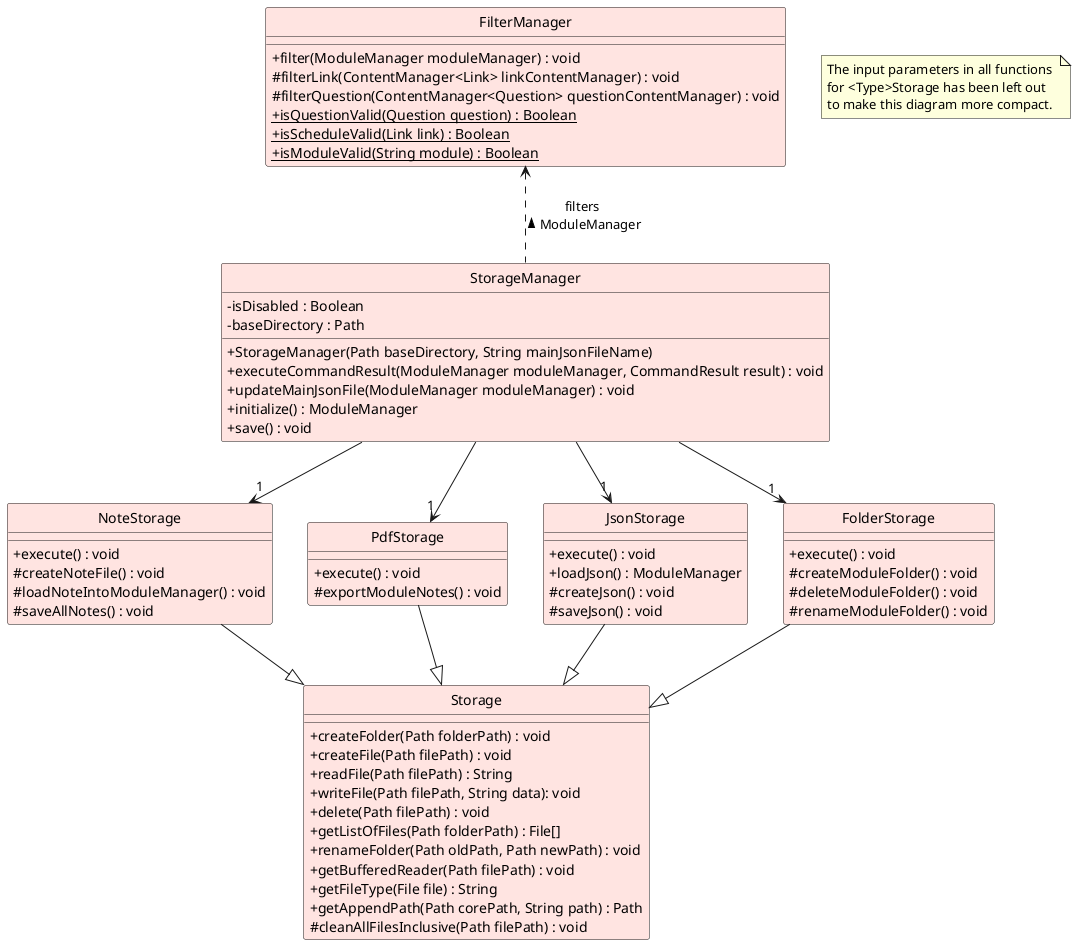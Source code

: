 @startuml
'https://plantuml.com/class-diagram

hide circle
skinparam classAttributeIconSize 0

'abstract class DGS
'abstract AbstractCollection
'interface List
'interface Collection
'
'List <|-- AbstractList
'Collection -- AbstractCollection
'
'Collection <|- List
'AbstractCollection <|- AbstractList
'AbstractList <|-- ArrayList

StorageManager --> "1" NoteStorage
StorageManager --> "1" PdfStorage
StorageManager --> "1" JsonStorage
StorageManager --> "1" FolderStorage

FilterManager <.. StorageManager : "filters \n ModuleManager <"

NoteStorage --|> Storage
PdfStorage --|> Storage
JsonStorage --|> Storage
FolderStorage --|> Storage

class StorageManager #mistyrose{
  - isDisabled : Boolean
  - baseDirectory : Path
  + StorageManager(Path baseDirectory, String mainJsonFileName)
  + executeCommandResult(ModuleManager moduleManager, CommandResult result) : void
  + updateMainJsonFile(ModuleManager moduleManager) : void
  + initialize() : ModuleManager
  + save() : void
}

class NoteStorage #mistyrose{
  + execute() : void
  # createNoteFile() : void
  # loadNoteIntoModuleManager() : void
  # saveAllNotes() : void
}

class PdfStorage #mistyrose{
  + execute() : void
  # exportModuleNotes() : void
}

class JsonStorage #mistyrose{
  + execute() : void
  + loadJson() : ModuleManager
  # createJson() : void
  # saveJson() : void
}

class FolderStorage #mistyrose{
  + execute() : void
  # createModuleFolder() : void
  # deleteModuleFolder() : void
  # renameModuleFolder() : void
}

class Storage #mistyrose{
 + createFolder(Path folderPath) : void
 + createFile(Path filePath) : void
 + readFile(Path filePath) : String
 + writeFile(Path filePath, String data): void
 + delete(Path filePath) : void
 + getListOfFiles(Path folderPath) : File[]
 + renameFolder(Path oldPath, Path newPath) : void
 + getBufferedReader(Path filePath) : void
 + getFileType(File file) : String
 + getAppendPath(Path corePath, String path) : Path
 # cleanAllFilesInclusive(Path filePath) : void

}

class FilterManager #mistyrose{
  + filter(ModuleManager moduleManager) : void
  # filterLink(ContentManager<Link> linkContentManager) : void
  # filterQuestion(ContentManager<Question> questionContentManager) : void
  + {static} isQuestionValid(Question question) : Boolean
  + {static} isScheduleValid(Link link) : Boolean
  + {static} isModuleValid(String module) : Boolean

}

note "The input parameters in all functions \nfor <Type>Storage has been left out \nto make this diagram more compact." as note1


@enduml